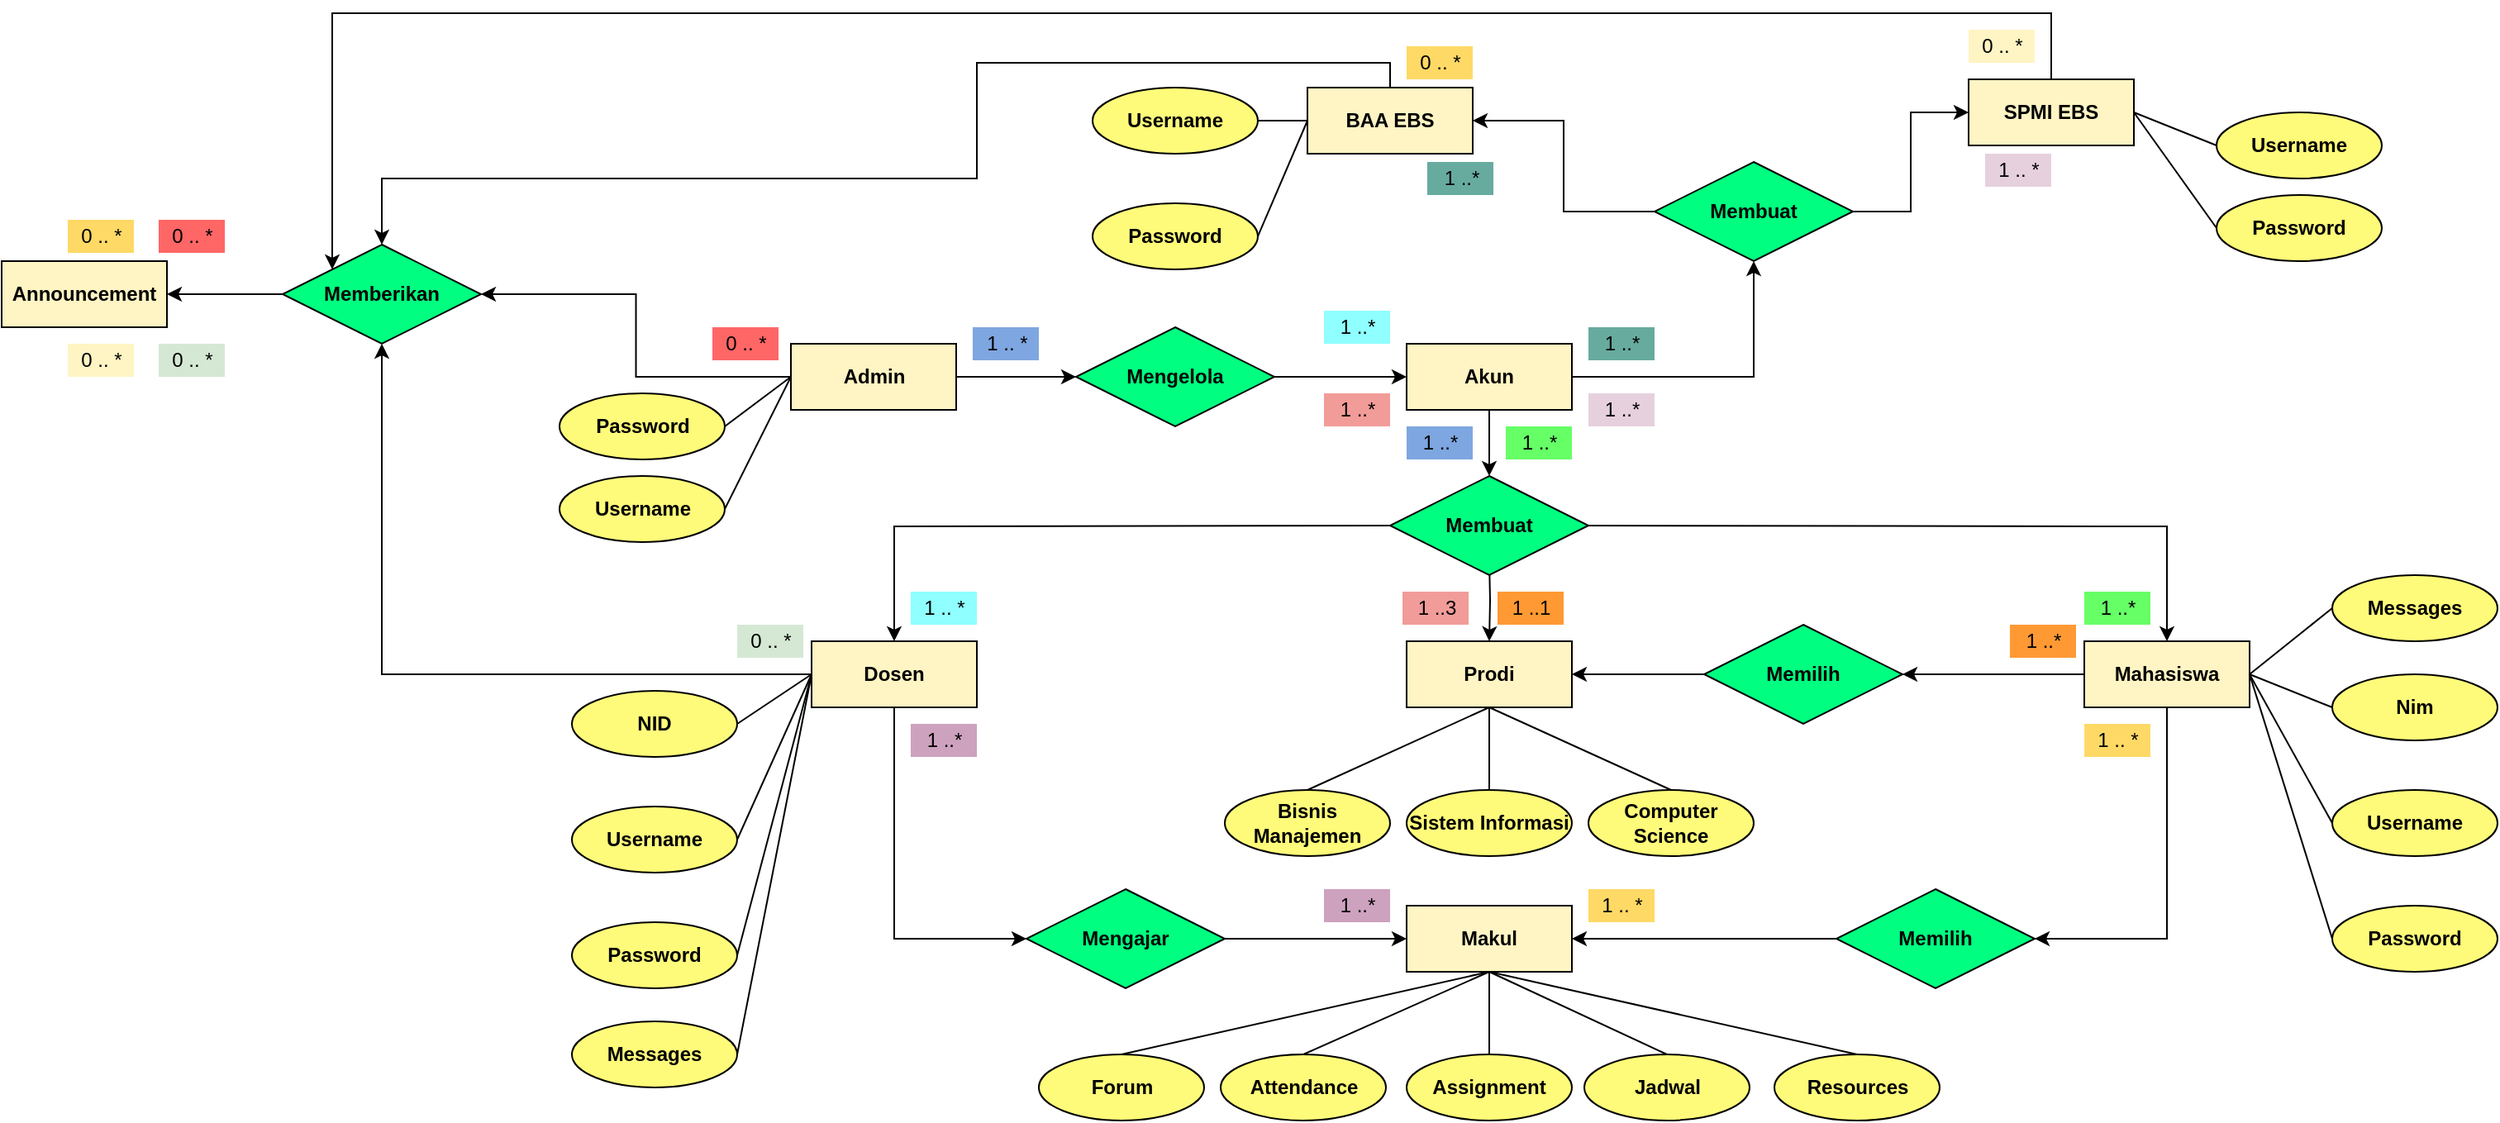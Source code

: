 <mxfile version="14.4.6" type="github">
  <diagram id="_UeT4WOGDypy5cC7ZMxa" name="Page-1">
    <mxGraphModel dx="2669" dy="1837" grid="1" gridSize="10" guides="1" tooltips="1" connect="1" arrows="1" fold="1" page="1" pageScale="1" pageWidth="850" pageHeight="1100" math="0" shadow="0">
      <root>
        <mxCell id="0" />
        <mxCell id="1" parent="0" />
        <mxCell id="3qCYc2ClhlNUeKQf3uaD-1" value="Bisnis Manajemen" style="ellipse;whiteSpace=wrap;html=1;align=center;fontStyle=1;fillColor=#FFFB7A;" parent="1" vertex="1">
          <mxGeometry x="180" y="260" width="100" height="40" as="geometry" />
        </mxCell>
        <mxCell id="3qCYc2ClhlNUeKQf3uaD-2" value="Sistem Informasi" style="ellipse;whiteSpace=wrap;html=1;align=center;fontStyle=1;fillColor=#FFFB7A;" parent="1" vertex="1">
          <mxGeometry x="290" y="260" width="100" height="40" as="geometry" />
        </mxCell>
        <mxCell id="3qCYc2ClhlNUeKQf3uaD-3" value="Computer Science" style="ellipse;whiteSpace=wrap;html=1;align=center;fontStyle=1;fillColor=#FFFB7A;" parent="1" vertex="1">
          <mxGeometry x="400" y="260" width="100" height="40" as="geometry" />
        </mxCell>
        <mxCell id="3qCYc2ClhlNUeKQf3uaD-4" value="Prodi" style="whiteSpace=wrap;html=1;align=center;fontStyle=1;fillColor=#FFF4C3;" parent="1" vertex="1">
          <mxGeometry x="290" y="170" width="100" height="40" as="geometry" />
        </mxCell>
        <mxCell id="3qCYc2ClhlNUeKQf3uaD-8" style="edgeStyle=orthogonalEdgeStyle;rounded=0;orthogonalLoop=1;jettySize=auto;html=1;fontStyle=1" parent="1" source="3qCYc2ClhlNUeKQf3uaD-5" target="3qCYc2ClhlNUeKQf3uaD-9" edge="1">
          <mxGeometry relative="1" as="geometry">
            <mxPoint x="60" y="360" as="targetPoint" />
            <Array as="points">
              <mxPoint x="-20" y="350" />
            </Array>
          </mxGeometry>
        </mxCell>
        <mxCell id="zyws-jxNzfLWqwZfDbNh-69" style="edgeStyle=orthogonalEdgeStyle;rounded=0;orthogonalLoop=1;jettySize=auto;html=1;" edge="1" parent="1" source="3qCYc2ClhlNUeKQf3uaD-5" target="zyws-jxNzfLWqwZfDbNh-68">
          <mxGeometry relative="1" as="geometry" />
        </mxCell>
        <mxCell id="3qCYc2ClhlNUeKQf3uaD-5" value="Dosen" style="whiteSpace=wrap;html=1;align=center;fontStyle=1;fillColor=#FFF4C3;" parent="1" vertex="1">
          <mxGeometry x="-70" y="170" width="100" height="40" as="geometry" />
        </mxCell>
        <mxCell id="3qCYc2ClhlNUeKQf3uaD-11" style="edgeStyle=orthogonalEdgeStyle;rounded=0;orthogonalLoop=1;jettySize=auto;html=1;entryX=1;entryY=0.5;entryDx=0;entryDy=0;fontStyle=1" parent="1" source="3qCYc2ClhlNUeKQf3uaD-12" target="3qCYc2ClhlNUeKQf3uaD-7" edge="1">
          <mxGeometry relative="1" as="geometry">
            <Array as="points" />
          </mxGeometry>
        </mxCell>
        <mxCell id="3qCYc2ClhlNUeKQf3uaD-29" style="edgeStyle=orthogonalEdgeStyle;rounded=0;orthogonalLoop=1;jettySize=auto;html=1;entryX=1;entryY=0.5;entryDx=0;entryDy=0;fontStyle=1" parent="1" source="3qCYc2ClhlNUeKQf3uaD-6" target="3qCYc2ClhlNUeKQf3uaD-30" edge="1">
          <mxGeometry relative="1" as="geometry">
            <mxPoint x="600" y="210" as="targetPoint" />
          </mxGeometry>
        </mxCell>
        <mxCell id="3qCYc2ClhlNUeKQf3uaD-6" value="Mahasiswa" style="whiteSpace=wrap;html=1;align=center;fontStyle=1;fillColor=#FFF4C3;" parent="1" vertex="1">
          <mxGeometry x="700" y="170" width="100" height="40" as="geometry" />
        </mxCell>
        <mxCell id="3qCYc2ClhlNUeKQf3uaD-7" value="Makul" style="whiteSpace=wrap;html=1;align=center;fontStyle=1;fillColor=#FFF4C3;" parent="1" vertex="1">
          <mxGeometry x="290" y="330" width="100" height="40" as="geometry" />
        </mxCell>
        <mxCell id="3qCYc2ClhlNUeKQf3uaD-14" style="edgeStyle=orthogonalEdgeStyle;rounded=0;orthogonalLoop=1;jettySize=auto;html=1;fontStyle=1" parent="1" source="3qCYc2ClhlNUeKQf3uaD-9" target="3qCYc2ClhlNUeKQf3uaD-7" edge="1">
          <mxGeometry relative="1" as="geometry" />
        </mxCell>
        <mxCell id="3qCYc2ClhlNUeKQf3uaD-9" value="Mengajar" style="shape=rhombus;perimeter=rhombusPerimeter;whiteSpace=wrap;html=1;align=center;fontStyle=1;fillColor=#00FF80;" parent="1" vertex="1">
          <mxGeometry x="60" y="320" width="120" height="60" as="geometry" />
        </mxCell>
        <mxCell id="3qCYc2ClhlNUeKQf3uaD-12" value="Memilih" style="shape=rhombus;perimeter=rhombusPerimeter;whiteSpace=wrap;html=1;align=center;fontStyle=1;fillColor=#00FF80;" parent="1" vertex="1">
          <mxGeometry x="550" y="320" width="120" height="60" as="geometry" />
        </mxCell>
        <mxCell id="3qCYc2ClhlNUeKQf3uaD-13" style="edgeStyle=orthogonalEdgeStyle;rounded=0;orthogonalLoop=1;jettySize=auto;html=1;entryX=1;entryY=0.5;entryDx=0;entryDy=0;fontStyle=1" parent="1" source="3qCYc2ClhlNUeKQf3uaD-6" target="3qCYc2ClhlNUeKQf3uaD-12" edge="1">
          <mxGeometry relative="1" as="geometry">
            <mxPoint x="750" y="230" as="sourcePoint" />
            <mxPoint x="390" y="350" as="targetPoint" />
            <Array as="points">
              <mxPoint x="750" y="350" />
            </Array>
          </mxGeometry>
        </mxCell>
        <mxCell id="3qCYc2ClhlNUeKQf3uaD-16" value="Jadwal" style="ellipse;whiteSpace=wrap;html=1;align=center;fontStyle=1;fillColor=#FFFB7A;" parent="1" vertex="1">
          <mxGeometry x="397.5" y="420" width="100" height="40" as="geometry" />
        </mxCell>
        <mxCell id="3qCYc2ClhlNUeKQf3uaD-17" value="Attendance" style="ellipse;whiteSpace=wrap;html=1;align=center;fontStyle=1;fillColor=#FFFB7A;" parent="1" vertex="1">
          <mxGeometry x="177.5" y="420" width="100" height="40" as="geometry" />
        </mxCell>
        <mxCell id="3qCYc2ClhlNUeKQf3uaD-19" value="Assignment" style="ellipse;whiteSpace=wrap;html=1;align=center;fontStyle=1;fillColor=#FFFB7A;" parent="1" vertex="1">
          <mxGeometry x="290" y="420" width="100" height="40" as="geometry" />
        </mxCell>
        <mxCell id="3qCYc2ClhlNUeKQf3uaD-20" value="Forum" style="ellipse;whiteSpace=wrap;html=1;align=center;fontStyle=1;fillColor=#FFFB7A;" parent="1" vertex="1">
          <mxGeometry x="67.5" y="420" width="100" height="40" as="geometry" />
        </mxCell>
        <mxCell id="3qCYc2ClhlNUeKQf3uaD-22" value="" style="endArrow=none;html=1;rounded=0;entryX=0.5;entryY=0;entryDx=0;entryDy=0;exitX=0.5;exitY=1;exitDx=0;exitDy=0;fontStyle=1" parent="1" source="3qCYc2ClhlNUeKQf3uaD-7" target="3qCYc2ClhlNUeKQf3uaD-20" edge="1">
          <mxGeometry relative="1" as="geometry">
            <mxPoint x="330" y="330" as="sourcePoint" />
            <mxPoint x="490" y="330" as="targetPoint" />
          </mxGeometry>
        </mxCell>
        <mxCell id="3qCYc2ClhlNUeKQf3uaD-23" value="" style="endArrow=none;html=1;rounded=0;entryX=0.5;entryY=0;entryDx=0;entryDy=0;exitX=0.5;exitY=1;exitDx=0;exitDy=0;fontStyle=1" parent="1" source="3qCYc2ClhlNUeKQf3uaD-7" target="3qCYc2ClhlNUeKQf3uaD-17" edge="1">
          <mxGeometry relative="1" as="geometry">
            <mxPoint x="330" y="330" as="sourcePoint" />
            <mxPoint x="490" y="330" as="targetPoint" />
          </mxGeometry>
        </mxCell>
        <mxCell id="3qCYc2ClhlNUeKQf3uaD-24" value="" style="endArrow=none;html=1;rounded=0;entryX=0.5;entryY=0;entryDx=0;entryDy=0;exitX=0.5;exitY=1;exitDx=0;exitDy=0;fontStyle=1" parent="1" source="3qCYc2ClhlNUeKQf3uaD-7" target="3qCYc2ClhlNUeKQf3uaD-19" edge="1">
          <mxGeometry relative="1" as="geometry">
            <mxPoint x="330" y="330" as="sourcePoint" />
            <mxPoint x="490" y="330" as="targetPoint" />
          </mxGeometry>
        </mxCell>
        <mxCell id="3qCYc2ClhlNUeKQf3uaD-25" value="" style="endArrow=none;html=1;rounded=0;entryX=0.5;entryY=0;entryDx=0;entryDy=0;exitX=0.5;exitY=1;exitDx=0;exitDy=0;fontStyle=1" parent="1" source="3qCYc2ClhlNUeKQf3uaD-7" target="3qCYc2ClhlNUeKQf3uaD-16" edge="1">
          <mxGeometry relative="1" as="geometry">
            <mxPoint x="330" y="330" as="sourcePoint" />
            <mxPoint x="490" y="330" as="targetPoint" />
          </mxGeometry>
        </mxCell>
        <mxCell id="3qCYc2ClhlNUeKQf3uaD-26" value="" style="endArrow=none;html=1;rounded=0;exitX=0.5;exitY=1;exitDx=0;exitDy=0;entryX=0.5;entryY=0;entryDx=0;entryDy=0;fontStyle=1" parent="1" source="3qCYc2ClhlNUeKQf3uaD-4" target="3qCYc2ClhlNUeKQf3uaD-1" edge="1">
          <mxGeometry relative="1" as="geometry">
            <mxPoint x="330" y="360" as="sourcePoint" />
            <mxPoint x="230" y="290" as="targetPoint" />
          </mxGeometry>
        </mxCell>
        <mxCell id="3qCYc2ClhlNUeKQf3uaD-27" value="" style="endArrow=none;html=1;rounded=0;fontStyle=1" parent="1" source="3qCYc2ClhlNUeKQf3uaD-4" edge="1">
          <mxGeometry relative="1" as="geometry">
            <mxPoint x="340" y="260" as="sourcePoint" />
            <mxPoint x="340" y="260" as="targetPoint" />
          </mxGeometry>
        </mxCell>
        <mxCell id="3qCYc2ClhlNUeKQf3uaD-28" value="" style="endArrow=none;html=1;rounded=0;entryX=0.5;entryY=1;entryDx=0;entryDy=0;exitX=0.5;exitY=0;exitDx=0;exitDy=0;fontStyle=1" parent="1" source="3qCYc2ClhlNUeKQf3uaD-3" target="3qCYc2ClhlNUeKQf3uaD-4" edge="1">
          <mxGeometry relative="1" as="geometry">
            <mxPoint x="450" y="290" as="sourcePoint" />
            <mxPoint x="490" y="360" as="targetPoint" />
          </mxGeometry>
        </mxCell>
        <mxCell id="3qCYc2ClhlNUeKQf3uaD-31" style="edgeStyle=orthogonalEdgeStyle;rounded=0;orthogonalLoop=1;jettySize=auto;html=1;entryX=1;entryY=0.5;entryDx=0;entryDy=0;fontStyle=1" parent="1" source="3qCYc2ClhlNUeKQf3uaD-30" target="3qCYc2ClhlNUeKQf3uaD-4" edge="1">
          <mxGeometry relative="1" as="geometry" />
        </mxCell>
        <mxCell id="3qCYc2ClhlNUeKQf3uaD-30" value="Memilih" style="shape=rhombus;perimeter=rhombusPerimeter;whiteSpace=wrap;html=1;align=center;fontStyle=1;fillColor=#00FF80;" parent="1" vertex="1">
          <mxGeometry x="470" y="160" width="120" height="60" as="geometry" />
        </mxCell>
        <mxCell id="3qCYc2ClhlNUeKQf3uaD-36" value="Password" style="ellipse;whiteSpace=wrap;html=1;align=center;fontStyle=1;fillColor=#FFFB7A;" parent="1" vertex="1">
          <mxGeometry x="850" y="330" width="100" height="40" as="geometry" />
        </mxCell>
        <mxCell id="3qCYc2ClhlNUeKQf3uaD-37" value="Username" style="ellipse;whiteSpace=wrap;html=1;align=center;fontStyle=1;fillColor=#FFFB7A;" parent="1" vertex="1">
          <mxGeometry x="850" y="260" width="100" height="40" as="geometry" />
        </mxCell>
        <mxCell id="3qCYc2ClhlNUeKQf3uaD-38" value="Nim" style="ellipse;whiteSpace=wrap;html=1;align=center;fontStyle=1;fillColor=#FFFB7A;" parent="1" vertex="1">
          <mxGeometry x="850" y="190" width="100" height="40" as="geometry" />
        </mxCell>
        <mxCell id="3qCYc2ClhlNUeKQf3uaD-39" value="Password" style="ellipse;whiteSpace=wrap;html=1;align=center;fontStyle=1;fillColor=#FFFB7A;" parent="1" vertex="1">
          <mxGeometry x="-215" y="340" width="100" height="40" as="geometry" />
        </mxCell>
        <mxCell id="3qCYc2ClhlNUeKQf3uaD-40" value="Username" style="ellipse;whiteSpace=wrap;html=1;align=center;fontStyle=1;fillColor=#FFFB7A;" parent="1" vertex="1">
          <mxGeometry x="-215" y="270" width="100" height="40" as="geometry" />
        </mxCell>
        <mxCell id="3qCYc2ClhlNUeKQf3uaD-41" value="NID" style="ellipse;whiteSpace=wrap;html=1;align=center;fontStyle=1;fillColor=#FFFB7A;" parent="1" vertex="1">
          <mxGeometry x="-215" y="200" width="100" height="40" as="geometry" />
        </mxCell>
        <mxCell id="3qCYc2ClhlNUeKQf3uaD-43" style="edgeStyle=orthogonalEdgeStyle;rounded=0;orthogonalLoop=1;jettySize=auto;html=1;entryX=0.5;entryY=0;entryDx=0;entryDy=0;fontStyle=1" parent="1" target="3qCYc2ClhlNUeKQf3uaD-5" edge="1">
          <mxGeometry relative="1" as="geometry">
            <mxPoint x="290" y="100" as="sourcePoint" />
          </mxGeometry>
        </mxCell>
        <mxCell id="3qCYc2ClhlNUeKQf3uaD-44" style="edgeStyle=orthogonalEdgeStyle;rounded=0;orthogonalLoop=1;jettySize=auto;html=1;entryX=0.5;entryY=0;entryDx=0;entryDy=0;fontStyle=1" parent="1" target="3qCYc2ClhlNUeKQf3uaD-6" edge="1">
          <mxGeometry relative="1" as="geometry">
            <mxPoint x="390" y="100" as="sourcePoint" />
          </mxGeometry>
        </mxCell>
        <mxCell id="3qCYc2ClhlNUeKQf3uaD-45" style="edgeStyle=orthogonalEdgeStyle;rounded=0;orthogonalLoop=1;jettySize=auto;html=1;entryX=0.5;entryY=0;entryDx=0;entryDy=0;fontStyle=1" parent="1" target="3qCYc2ClhlNUeKQf3uaD-4" edge="1">
          <mxGeometry relative="1" as="geometry">
            <mxPoint x="340" y="120" as="sourcePoint" />
          </mxGeometry>
        </mxCell>
        <mxCell id="3qCYc2ClhlNUeKQf3uaD-46" value="Membuat" style="shape=rhombus;perimeter=rhombusPerimeter;whiteSpace=wrap;html=1;align=center;fontStyle=1;fillColor=#00FF80;" parent="1" vertex="1">
          <mxGeometry x="280" y="70" width="120" height="60" as="geometry" />
        </mxCell>
        <mxCell id="3qCYc2ClhlNUeKQf3uaD-48" value="" style="endArrow=none;html=1;rounded=0;exitX=1;exitY=0.5;exitDx=0;exitDy=0;entryX=0;entryY=0.5;entryDx=0;entryDy=0;fontStyle=1" parent="1" source="3qCYc2ClhlNUeKQf3uaD-41" target="3qCYc2ClhlNUeKQf3uaD-5" edge="1">
          <mxGeometry relative="1" as="geometry">
            <mxPoint x="330" y="220" as="sourcePoint" />
            <mxPoint x="490" y="220" as="targetPoint" />
          </mxGeometry>
        </mxCell>
        <mxCell id="3qCYc2ClhlNUeKQf3uaD-49" value="" style="endArrow=none;html=1;rounded=0;entryX=1;entryY=0.5;entryDx=0;entryDy=0;exitX=0;exitY=0.5;exitDx=0;exitDy=0;fontStyle=1" parent="1" source="3qCYc2ClhlNUeKQf3uaD-5" target="3qCYc2ClhlNUeKQf3uaD-40" edge="1">
          <mxGeometry relative="1" as="geometry">
            <mxPoint x="330" y="220" as="sourcePoint" />
            <mxPoint x="490" y="220" as="targetPoint" />
          </mxGeometry>
        </mxCell>
        <mxCell id="3qCYc2ClhlNUeKQf3uaD-50" value="" style="endArrow=none;html=1;rounded=0;entryX=1;entryY=0.5;entryDx=0;entryDy=0;exitX=0;exitY=0.5;exitDx=0;exitDy=0;fontStyle=1" parent="1" source="3qCYc2ClhlNUeKQf3uaD-5" target="3qCYc2ClhlNUeKQf3uaD-39" edge="1">
          <mxGeometry relative="1" as="geometry">
            <mxPoint x="-60" y="200" as="sourcePoint" />
            <mxPoint x="-100" y="200" as="targetPoint" />
          </mxGeometry>
        </mxCell>
        <mxCell id="3qCYc2ClhlNUeKQf3uaD-51" value="" style="endArrow=none;html=1;rounded=0;entryX=0;entryY=0.5;entryDx=0;entryDy=0;exitX=1;exitY=0.5;exitDx=0;exitDy=0;fontStyle=1" parent="1" source="3qCYc2ClhlNUeKQf3uaD-6" target="3qCYc2ClhlNUeKQf3uaD-37" edge="1">
          <mxGeometry relative="1" as="geometry">
            <mxPoint x="-50" y="210" as="sourcePoint" />
            <mxPoint x="-90" y="210" as="targetPoint" />
          </mxGeometry>
        </mxCell>
        <mxCell id="3qCYc2ClhlNUeKQf3uaD-52" value="" style="endArrow=none;html=1;rounded=0;entryX=0;entryY=0.5;entryDx=0;entryDy=0;exitX=1;exitY=0.5;exitDx=0;exitDy=0;fontStyle=1" parent="1" source="3qCYc2ClhlNUeKQf3uaD-6" target="3qCYc2ClhlNUeKQf3uaD-36" edge="1">
          <mxGeometry relative="1" as="geometry">
            <mxPoint x="790" y="190" as="sourcePoint" />
            <mxPoint x="850" y="200" as="targetPoint" />
          </mxGeometry>
        </mxCell>
        <mxCell id="3qCYc2ClhlNUeKQf3uaD-53" value="" style="endArrow=none;html=1;rounded=0;entryX=0;entryY=0.5;entryDx=0;entryDy=0;exitX=1;exitY=0.5;exitDx=0;exitDy=0;fontStyle=1" parent="1" source="3qCYc2ClhlNUeKQf3uaD-6" target="3qCYc2ClhlNUeKQf3uaD-38" edge="1">
          <mxGeometry relative="1" as="geometry">
            <mxPoint x="820" y="210" as="sourcePoint" />
            <mxPoint x="860" y="210" as="targetPoint" />
          </mxGeometry>
        </mxCell>
        <mxCell id="zyws-jxNzfLWqwZfDbNh-4" style="edgeStyle=orthogonalEdgeStyle;rounded=0;orthogonalLoop=1;jettySize=auto;html=1;entryX=0.5;entryY=0;entryDx=0;entryDy=0;" edge="1" parent="1" source="3qCYc2ClhlNUeKQf3uaD-54">
          <mxGeometry relative="1" as="geometry">
            <mxPoint x="340" y="70" as="targetPoint" />
          </mxGeometry>
        </mxCell>
        <mxCell id="zyws-jxNzfLWqwZfDbNh-59" style="edgeStyle=orthogonalEdgeStyle;rounded=0;orthogonalLoop=1;jettySize=auto;html=1;entryX=0.5;entryY=1;entryDx=0;entryDy=0;" edge="1" parent="1" source="3qCYc2ClhlNUeKQf3uaD-54" target="zyws-jxNzfLWqwZfDbNh-49">
          <mxGeometry relative="1" as="geometry" />
        </mxCell>
        <mxCell id="3qCYc2ClhlNUeKQf3uaD-54" value="Akun" style="whiteSpace=wrap;html=1;align=center;fontStyle=1;fillColor=#FFF4C3;" parent="1" vertex="1">
          <mxGeometry x="290" y="-10" width="100" height="40" as="geometry" />
        </mxCell>
        <mxCell id="zyws-jxNzfLWqwZfDbNh-1" style="edgeStyle=orthogonalEdgeStyle;rounded=0;orthogonalLoop=1;jettySize=auto;html=1;fontStyle=1;entryX=0;entryY=0.5;entryDx=0;entryDy=0;" edge="1" parent="1" source="3qCYc2ClhlNUeKQf3uaD-55" target="zyws-jxNzfLWqwZfDbNh-2">
          <mxGeometry relative="1" as="geometry">
            <mxPoint x="55" y="10" as="targetPoint" />
          </mxGeometry>
        </mxCell>
        <mxCell id="zyws-jxNzfLWqwZfDbNh-70" style="edgeStyle=orthogonalEdgeStyle;rounded=0;orthogonalLoop=1;jettySize=auto;html=1;entryX=1;entryY=0.5;entryDx=0;entryDy=0;" edge="1" parent="1" source="3qCYc2ClhlNUeKQf3uaD-55" target="zyws-jxNzfLWqwZfDbNh-68">
          <mxGeometry relative="1" as="geometry" />
        </mxCell>
        <mxCell id="3qCYc2ClhlNUeKQf3uaD-55" value="Admin" style="whiteSpace=wrap;html=1;align=center;fontStyle=1;fillColor=#FFF4C3;" parent="1" vertex="1">
          <mxGeometry x="-82.5" y="-10" width="100" height="40" as="geometry" />
        </mxCell>
        <mxCell id="zyws-jxNzfLWqwZfDbNh-60" style="edgeStyle=orthogonalEdgeStyle;rounded=0;orthogonalLoop=1;jettySize=auto;html=1;entryX=0;entryY=0.5;entryDx=0;entryDy=0;" edge="1" parent="1" source="zyws-jxNzfLWqwZfDbNh-2" target="3qCYc2ClhlNUeKQf3uaD-54">
          <mxGeometry relative="1" as="geometry" />
        </mxCell>
        <mxCell id="zyws-jxNzfLWqwZfDbNh-2" value="Mengelola" style="shape=rhombus;perimeter=rhombusPerimeter;whiteSpace=wrap;html=1;align=center;fontStyle=1;fillColor=#00FF80;" vertex="1" parent="1">
          <mxGeometry x="90" y="-20" width="120" height="60" as="geometry" />
        </mxCell>
        <mxCell id="zyws-jxNzfLWqwZfDbNh-5" value="1 ..*" style="text;html=1;align=center;verticalAlign=middle;resizable=0;points=[];autosize=1;fillColor=#7EA6E0;" vertex="1" parent="1">
          <mxGeometry x="290" y="40" width="40" height="20" as="geometry" />
        </mxCell>
        <mxCell id="zyws-jxNzfLWqwZfDbNh-6" value="1 .. *" style="text;html=1;align=center;verticalAlign=middle;resizable=0;points=[];autosize=1;fillColor=#7EA6E0;" vertex="1" parent="1">
          <mxGeometry x="27.5" y="-20" width="40" height="20" as="geometry" />
        </mxCell>
        <mxCell id="zyws-jxNzfLWqwZfDbNh-7" value="1 .. *" style="text;html=1;align=center;verticalAlign=middle;resizable=0;points=[];autosize=1;fillColor=#8FFFFF;" vertex="1" parent="1">
          <mxGeometry x="-10" y="140" width="40" height="20" as="geometry" />
        </mxCell>
        <mxCell id="zyws-jxNzfLWqwZfDbNh-8" value="1 ..*" style="text;html=1;align=center;verticalAlign=middle;resizable=0;points=[];autosize=1;fillColor=#8FFFFF;" vertex="1" parent="1">
          <mxGeometry x="240" y="-30" width="40" height="20" as="geometry" />
        </mxCell>
        <mxCell id="zyws-jxNzfLWqwZfDbNh-9" value="1 ..*" style="text;html=1;align=center;verticalAlign=middle;resizable=0;points=[];autosize=1;fillColor=#66FF66;" vertex="1" parent="1">
          <mxGeometry x="700" y="140" width="40" height="20" as="geometry" />
        </mxCell>
        <mxCell id="zyws-jxNzfLWqwZfDbNh-10" value="1 ..*" style="text;html=1;align=center;verticalAlign=middle;resizable=0;points=[];autosize=1;fillColor=#66FF66;" vertex="1" parent="1">
          <mxGeometry x="350" y="40" width="40" height="20" as="geometry" />
        </mxCell>
        <mxCell id="zyws-jxNzfLWqwZfDbNh-11" value="1 .. *" style="text;html=1;align=center;verticalAlign=middle;resizable=0;points=[];autosize=1;fillColor=#FFD966;" vertex="1" parent="1">
          <mxGeometry x="400" y="320" width="40" height="20" as="geometry" />
        </mxCell>
        <mxCell id="zyws-jxNzfLWqwZfDbNh-12" value="1 .. *" style="text;html=1;align=center;verticalAlign=middle;resizable=0;points=[];autosize=1;fillColor=#FFD966;" vertex="1" parent="1">
          <mxGeometry x="700" y="220" width="40" height="20" as="geometry" />
        </mxCell>
        <mxCell id="zyws-jxNzfLWqwZfDbNh-13" value="1 ..1" style="text;html=1;align=center;verticalAlign=middle;resizable=0;points=[];autosize=1;fillColor=#FF9933;" vertex="1" parent="1">
          <mxGeometry x="345" y="140" width="40" height="20" as="geometry" />
        </mxCell>
        <mxCell id="zyws-jxNzfLWqwZfDbNh-14" value="1 ..*" style="text;html=1;align=center;verticalAlign=middle;resizable=0;points=[];autosize=1;fillColor=#FF9933;" vertex="1" parent="1">
          <mxGeometry x="655" y="160" width="40" height="20" as="geometry" />
        </mxCell>
        <mxCell id="zyws-jxNzfLWqwZfDbNh-15" value="1 ..*" style="text;html=1;align=center;verticalAlign=middle;resizable=0;points=[];autosize=1;fillColor=#CDA2BE;" vertex="1" parent="1">
          <mxGeometry x="240" y="320" width="40" height="20" as="geometry" />
        </mxCell>
        <mxCell id="zyws-jxNzfLWqwZfDbNh-16" value="1 ..*" style="text;html=1;align=center;verticalAlign=middle;resizable=0;points=[];autosize=1;fillColor=#CDA2BE;" vertex="1" parent="1">
          <mxGeometry x="-10" y="220" width="40" height="20" as="geometry" />
        </mxCell>
        <mxCell id="zyws-jxNzfLWqwZfDbNh-20" value="Username" style="ellipse;whiteSpace=wrap;html=1;align=center;fillColor=#FFFB7A;fontStyle=1" vertex="1" parent="1">
          <mxGeometry x="-222.5" y="70" width="100" height="40" as="geometry" />
        </mxCell>
        <mxCell id="zyws-jxNzfLWqwZfDbNh-21" value="Password" style="ellipse;whiteSpace=wrap;html=1;align=center;fillColor=#FFFB7A;fontStyle=1" vertex="1" parent="1">
          <mxGeometry x="-222.5" y="20" width="100" height="40" as="geometry" />
        </mxCell>
        <mxCell id="zyws-jxNzfLWqwZfDbNh-22" value="" style="endArrow=none;html=1;rounded=0;exitX=1;exitY=0.5;exitDx=0;exitDy=0;entryX=0;entryY=0.5;entryDx=0;entryDy=0;" edge="1" parent="1" source="zyws-jxNzfLWqwZfDbNh-20" target="3qCYc2ClhlNUeKQf3uaD-55">
          <mxGeometry relative="1" as="geometry">
            <mxPoint x="47.5" y="250" as="sourcePoint" />
            <mxPoint x="207.5" y="250" as="targetPoint" />
          </mxGeometry>
        </mxCell>
        <mxCell id="zyws-jxNzfLWqwZfDbNh-23" value="" style="endArrow=none;html=1;rounded=0;entryX=0;entryY=0.5;entryDx=0;entryDy=0;exitX=1;exitY=0.5;exitDx=0;exitDy=0;" edge="1" parent="1" source="zyws-jxNzfLWqwZfDbNh-21" target="3qCYc2ClhlNUeKQf3uaD-55">
          <mxGeometry relative="1" as="geometry">
            <mxPoint x="47.5" y="250" as="sourcePoint" />
            <mxPoint x="207.5" y="250" as="targetPoint" />
          </mxGeometry>
        </mxCell>
        <mxCell id="zyws-jxNzfLWqwZfDbNh-24" value="Resources" style="ellipse;whiteSpace=wrap;html=1;align=center;fontStyle=1;fillColor=#FFFB7A;" vertex="1" parent="1">
          <mxGeometry x="512.5" y="420" width="100" height="40" as="geometry" />
        </mxCell>
        <mxCell id="zyws-jxNzfLWqwZfDbNh-25" value="" style="endArrow=none;html=1;rounded=0;exitX=0.5;exitY=1;exitDx=0;exitDy=0;entryX=0.5;entryY=0;entryDx=0;entryDy=0;" edge="1" parent="1" source="3qCYc2ClhlNUeKQf3uaD-7" target="zyws-jxNzfLWqwZfDbNh-24">
          <mxGeometry relative="1" as="geometry">
            <mxPoint x="390" y="220" as="sourcePoint" />
            <mxPoint x="550" y="220" as="targetPoint" />
          </mxGeometry>
        </mxCell>
        <mxCell id="zyws-jxNzfLWqwZfDbNh-71" style="edgeStyle=orthogonalEdgeStyle;rounded=0;orthogonalLoop=1;jettySize=auto;html=1;entryX=0;entryY=0;entryDx=0;entryDy=0;" edge="1" parent="1" source="zyws-jxNzfLWqwZfDbNh-26" target="zyws-jxNzfLWqwZfDbNh-68">
          <mxGeometry relative="1" as="geometry">
            <Array as="points">
              <mxPoint x="680" y="-210" />
              <mxPoint x="-360" y="-210" />
            </Array>
          </mxGeometry>
        </mxCell>
        <mxCell id="zyws-jxNzfLWqwZfDbNh-26" value="SPMI EBS" style="whiteSpace=wrap;html=1;align=center;fontStyle=1;fillColor=#FFF4C3;" vertex="1" parent="1">
          <mxGeometry x="630" y="-170" width="100" height="40" as="geometry" />
        </mxCell>
        <mxCell id="zyws-jxNzfLWqwZfDbNh-64" style="edgeStyle=orthogonalEdgeStyle;rounded=0;orthogonalLoop=1;jettySize=auto;html=1;" edge="1" parent="1" source="zyws-jxNzfLWqwZfDbNh-28" target="zyws-jxNzfLWqwZfDbNh-68">
          <mxGeometry relative="1" as="geometry">
            <mxPoint x="-180" y="-110" as="targetPoint" />
            <Array as="points">
              <mxPoint x="280" y="-180" />
              <mxPoint x="30" y="-180" />
              <mxPoint x="30" y="-110" />
              <mxPoint x="-330" y="-110" />
            </Array>
          </mxGeometry>
        </mxCell>
        <mxCell id="zyws-jxNzfLWqwZfDbNh-28" value="BAA EBS" style="whiteSpace=wrap;html=1;align=center;fontStyle=1;fillColor=#FFF4C3;" vertex="1" parent="1">
          <mxGeometry x="230" y="-165" width="100" height="40" as="geometry" />
        </mxCell>
        <mxCell id="zyws-jxNzfLWqwZfDbNh-33" value="Username" style="ellipse;whiteSpace=wrap;html=1;align=center;fillColor=#FFFB7A;fontStyle=1" vertex="1" parent="1">
          <mxGeometry x="780" y="-150" width="100" height="40" as="geometry" />
        </mxCell>
        <mxCell id="zyws-jxNzfLWqwZfDbNh-34" value="Password" style="ellipse;whiteSpace=wrap;html=1;align=center;fillColor=#FFFB7A;fontStyle=1" vertex="1" parent="1">
          <mxGeometry x="780" y="-100" width="100" height="40" as="geometry" />
        </mxCell>
        <mxCell id="zyws-jxNzfLWqwZfDbNh-35" value="" style="endArrow=none;html=1;rounded=0;exitX=0;exitY=0.5;exitDx=0;exitDy=0;entryX=1;entryY=0.5;entryDx=0;entryDy=0;fontStyle=1" edge="1" parent="1" source="zyws-jxNzfLWqwZfDbNh-33" target="zyws-jxNzfLWqwZfDbNh-26">
          <mxGeometry relative="1" as="geometry">
            <mxPoint x="1022.5" y="90" as="sourcePoint" />
            <mxPoint x="882.5" y="-150" as="targetPoint" />
          </mxGeometry>
        </mxCell>
        <mxCell id="zyws-jxNzfLWqwZfDbNh-36" value="" style="endArrow=none;html=1;rounded=0;entryX=1;entryY=0.5;entryDx=0;entryDy=0;exitX=0;exitY=0.5;exitDx=0;exitDy=0;fontStyle=1" edge="1" parent="1" source="zyws-jxNzfLWqwZfDbNh-34" target="zyws-jxNzfLWqwZfDbNh-26">
          <mxGeometry relative="1" as="geometry">
            <mxPoint x="1022.5" y="90" as="sourcePoint" />
            <mxPoint x="882.5" y="-150" as="targetPoint" />
          </mxGeometry>
        </mxCell>
        <mxCell id="zyws-jxNzfLWqwZfDbNh-42" value="1 ..3" style="text;html=1;align=center;verticalAlign=middle;resizable=0;points=[];autosize=1;fillColor=#F19C99;" vertex="1" parent="1">
          <mxGeometry x="287.5" y="140" width="40" height="20" as="geometry" />
        </mxCell>
        <mxCell id="zyws-jxNzfLWqwZfDbNh-43" value="1 ..*" style="text;html=1;align=center;verticalAlign=middle;resizable=0;points=[];autosize=1;fillColor=#F19C99;" vertex="1" parent="1">
          <mxGeometry x="240" y="20" width="40" height="20" as="geometry" />
        </mxCell>
        <mxCell id="zyws-jxNzfLWqwZfDbNh-45" value="Username" style="ellipse;whiteSpace=wrap;html=1;align=center;fillColor=#FFFB7A;fontStyle=1" vertex="1" parent="1">
          <mxGeometry x="100" y="-165" width="100" height="40" as="geometry" />
        </mxCell>
        <mxCell id="zyws-jxNzfLWqwZfDbNh-46" value="Password" style="ellipse;whiteSpace=wrap;html=1;align=center;fillColor=#FFFB7A;fontStyle=1" vertex="1" parent="1">
          <mxGeometry x="100" y="-95" width="100" height="40" as="geometry" />
        </mxCell>
        <mxCell id="zyws-jxNzfLWqwZfDbNh-47" value="" style="endArrow=none;html=1;rounded=0;entryX=0;entryY=0.5;entryDx=0;entryDy=0;exitX=1;exitY=0.5;exitDx=0;exitDy=0;fontStyle=1" edge="1" parent="1" target="zyws-jxNzfLWqwZfDbNh-28" source="zyws-jxNzfLWqwZfDbNh-45">
          <mxGeometry relative="1" as="geometry">
            <mxPoint x="30" y="-140" as="sourcePoint" />
            <mxPoint x="80" y="-161.18" as="targetPoint" />
          </mxGeometry>
        </mxCell>
        <mxCell id="zyws-jxNzfLWqwZfDbNh-48" value="" style="endArrow=none;html=1;rounded=0;entryX=1;entryY=0.5;entryDx=0;entryDy=0;exitX=0;exitY=0.5;exitDx=0;exitDy=0;fontStyle=1" edge="1" parent="1" target="zyws-jxNzfLWqwZfDbNh-46" source="zyws-jxNzfLWqwZfDbNh-28">
          <mxGeometry relative="1" as="geometry">
            <mxPoint x="30" y="-140" as="sourcePoint" />
            <mxPoint x="-280" y="-40" as="targetPoint" />
          </mxGeometry>
        </mxCell>
        <mxCell id="zyws-jxNzfLWqwZfDbNh-50" style="edgeStyle=orthogonalEdgeStyle;rounded=0;orthogonalLoop=1;jettySize=auto;html=1;entryX=0;entryY=0.5;entryDx=0;entryDy=0;fontStyle=1" edge="1" parent="1" source="zyws-jxNzfLWqwZfDbNh-49" target="zyws-jxNzfLWqwZfDbNh-26">
          <mxGeometry relative="1" as="geometry" />
        </mxCell>
        <mxCell id="zyws-jxNzfLWqwZfDbNh-51" style="edgeStyle=orthogonalEdgeStyle;rounded=0;orthogonalLoop=1;jettySize=auto;html=1;entryX=1;entryY=0.5;entryDx=0;entryDy=0;fontStyle=1" edge="1" parent="1" source="zyws-jxNzfLWqwZfDbNh-49" target="zyws-jxNzfLWqwZfDbNh-28">
          <mxGeometry relative="1" as="geometry" />
        </mxCell>
        <mxCell id="zyws-jxNzfLWqwZfDbNh-49" value="Membuat" style="shape=rhombus;perimeter=rhombusPerimeter;whiteSpace=wrap;html=1;align=center;fillColor=#00FF80;fontStyle=1" vertex="1" parent="1">
          <mxGeometry x="440" y="-120" width="120" height="60" as="geometry" />
        </mxCell>
        <mxCell id="zyws-jxNzfLWqwZfDbNh-54" value="1 ..*" style="text;html=1;align=center;verticalAlign=middle;resizable=0;points=[];autosize=1;fillColor=#67AB9F;" vertex="1" parent="1">
          <mxGeometry x="302.5" y="-120" width="40" height="20" as="geometry" />
        </mxCell>
        <mxCell id="zyws-jxNzfLWqwZfDbNh-55" value="1 ..*" style="text;html=1;align=center;verticalAlign=middle;resizable=0;points=[];autosize=1;fillColor=#67AB9F;" vertex="1" parent="1">
          <mxGeometry x="400" y="-20" width="40" height="20" as="geometry" />
        </mxCell>
        <mxCell id="zyws-jxNzfLWqwZfDbNh-56" value="1 .. *" style="text;html=1;align=center;verticalAlign=middle;resizable=0;points=[];autosize=1;fillColor=#E6D0DE;" vertex="1" parent="1">
          <mxGeometry x="640" y="-125" width="40" height="20" as="geometry" />
        </mxCell>
        <mxCell id="zyws-jxNzfLWqwZfDbNh-57" value="1 ..*" style="text;html=1;align=center;verticalAlign=middle;resizable=0;points=[];autosize=1;fillColor=#E6D0DE;" vertex="1" parent="1">
          <mxGeometry x="400" y="20" width="40" height="20" as="geometry" />
        </mxCell>
        <mxCell id="zyws-jxNzfLWqwZfDbNh-58" value="Announcement" style="whiteSpace=wrap;html=1;align=center;fillColor=#FFF4C3;fontStyle=1" vertex="1" parent="1">
          <mxGeometry x="-560" y="-60" width="100" height="40" as="geometry" />
        </mxCell>
        <mxCell id="zyws-jxNzfLWqwZfDbNh-72" style="edgeStyle=orthogonalEdgeStyle;rounded=0;orthogonalLoop=1;jettySize=auto;html=1;entryX=1;entryY=0.5;entryDx=0;entryDy=0;" edge="1" parent="1" source="zyws-jxNzfLWqwZfDbNh-68" target="zyws-jxNzfLWqwZfDbNh-58">
          <mxGeometry relative="1" as="geometry" />
        </mxCell>
        <mxCell id="zyws-jxNzfLWqwZfDbNh-68" value="Memberikan" style="shape=rhombus;perimeter=rhombusPerimeter;whiteSpace=wrap;html=1;align=center;fontStyle=1;fillColor=#00FF80;" vertex="1" parent="1">
          <mxGeometry x="-390" y="-70" width="120" height="60" as="geometry" />
        </mxCell>
        <mxCell id="zyws-jxNzfLWqwZfDbNh-73" value="0 .. *" style="text;html=1;align=center;verticalAlign=middle;resizable=0;points=[];autosize=1;fillColor=#FF6666;" vertex="1" parent="1">
          <mxGeometry x="-465" y="-85" width="40" height="20" as="geometry" />
        </mxCell>
        <mxCell id="zyws-jxNzfLWqwZfDbNh-74" value="0 .. *" style="text;html=1;align=center;verticalAlign=middle;resizable=0;points=[];autosize=1;fillColor=#FF6666;" vertex="1" parent="1">
          <mxGeometry x="-130" y="-20" width="40" height="20" as="geometry" />
        </mxCell>
        <mxCell id="zyws-jxNzfLWqwZfDbNh-75" value="0 .. *" style="text;html=1;align=center;verticalAlign=middle;resizable=0;points=[];autosize=1;fillColor=#D5E8D4;" vertex="1" parent="1">
          <mxGeometry x="-465" y="-10" width="40" height="20" as="geometry" />
        </mxCell>
        <mxCell id="zyws-jxNzfLWqwZfDbNh-76" value="0 .. *" style="text;html=1;align=center;verticalAlign=middle;resizable=0;points=[];autosize=1;fillColor=#D5E8D4;" vertex="1" parent="1">
          <mxGeometry x="-115" y="160" width="40" height="20" as="geometry" />
        </mxCell>
        <mxCell id="zyws-jxNzfLWqwZfDbNh-78" value="0 .. *" style="text;html=1;align=center;verticalAlign=middle;resizable=0;points=[];autosize=1;fillColor=#FFD966;" vertex="1" parent="1">
          <mxGeometry x="-520" y="-85" width="40" height="20" as="geometry" />
        </mxCell>
        <mxCell id="zyws-jxNzfLWqwZfDbNh-79" value="0 .. *" style="text;html=1;align=center;verticalAlign=middle;resizable=0;points=[];autosize=1;fillColor=#FFD966;" vertex="1" parent="1">
          <mxGeometry x="290" y="-190" width="40" height="20" as="geometry" />
        </mxCell>
        <mxCell id="zyws-jxNzfLWqwZfDbNh-80" value="0 .. *" style="text;html=1;align=center;verticalAlign=middle;resizable=0;points=[];autosize=1;fillColor=#FFF4C3;" vertex="1" parent="1">
          <mxGeometry x="-520" y="-10" width="40" height="20" as="geometry" />
        </mxCell>
        <mxCell id="zyws-jxNzfLWqwZfDbNh-81" value="0 .. *" style="text;html=1;align=center;verticalAlign=middle;resizable=0;points=[];autosize=1;fillColor=#FFF4C3;" vertex="1" parent="1">
          <mxGeometry x="630" y="-200" width="40" height="20" as="geometry" />
        </mxCell>
        <mxCell id="zyws-jxNzfLWqwZfDbNh-96" value="Messages" style="ellipse;whiteSpace=wrap;html=1;align=center;fontStyle=1;fillColor=#FFFB7A;" vertex="1" parent="1">
          <mxGeometry x="850" y="130" width="100" height="40" as="geometry" />
        </mxCell>
        <mxCell id="zyws-jxNzfLWqwZfDbNh-98" value="" style="endArrow=none;html=1;entryX=0;entryY=0.5;entryDx=0;entryDy=0;exitX=1;exitY=0.5;exitDx=0;exitDy=0;" edge="1" parent="1" source="3qCYc2ClhlNUeKQf3uaD-6" target="zyws-jxNzfLWqwZfDbNh-96">
          <mxGeometry width="50" height="50" relative="1" as="geometry">
            <mxPoint x="290" y="230" as="sourcePoint" />
            <mxPoint x="340" y="180" as="targetPoint" />
          </mxGeometry>
        </mxCell>
        <mxCell id="zyws-jxNzfLWqwZfDbNh-99" value="Messages" style="ellipse;whiteSpace=wrap;html=1;align=center;fontStyle=1;fillColor=#FFFB7A;" vertex="1" parent="1">
          <mxGeometry x="-215" y="400" width="100" height="40" as="geometry" />
        </mxCell>
        <mxCell id="zyws-jxNzfLWqwZfDbNh-100" value="" style="endArrow=none;html=1;entryX=0;entryY=0.5;entryDx=0;entryDy=0;exitX=1;exitY=0.5;exitDx=0;exitDy=0;" edge="1" parent="1" source="zyws-jxNzfLWqwZfDbNh-99" target="3qCYc2ClhlNUeKQf3uaD-5">
          <mxGeometry width="50" height="50" relative="1" as="geometry">
            <mxPoint x="290" y="230" as="sourcePoint" />
            <mxPoint x="340" y="180" as="targetPoint" />
          </mxGeometry>
        </mxCell>
      </root>
    </mxGraphModel>
  </diagram>
</mxfile>
